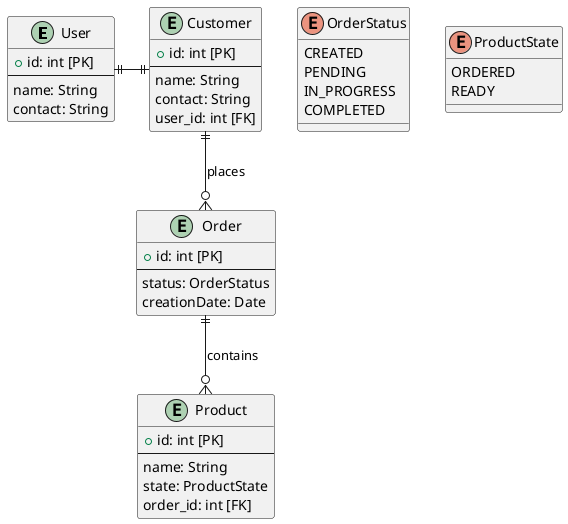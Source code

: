 @startuml

entity User {
    + id: int [PK]
    --
    name: String
    contact: String
}


entity Customer {
    + id: int [PK]
    --
    name: String
    contact: String
    user_id: int [FK]
}

entity Order {
    + id: int [PK]
    --
    status: OrderStatus
    creationDate: Date
}

entity Product {
    + id: int [PK]
    --
    name: String
    state: ProductState
    order_id: int [FK]
}

enum OrderStatus {
    CREATED
    PENDING
    IN_PROGRESS
    COMPLETED
}

enum ProductState {
    ORDERED
    READY
}

User ||-|| Customer
Customer ||--o{ Order : "places"
Order ||--o{ Product : "contains"

@enduml